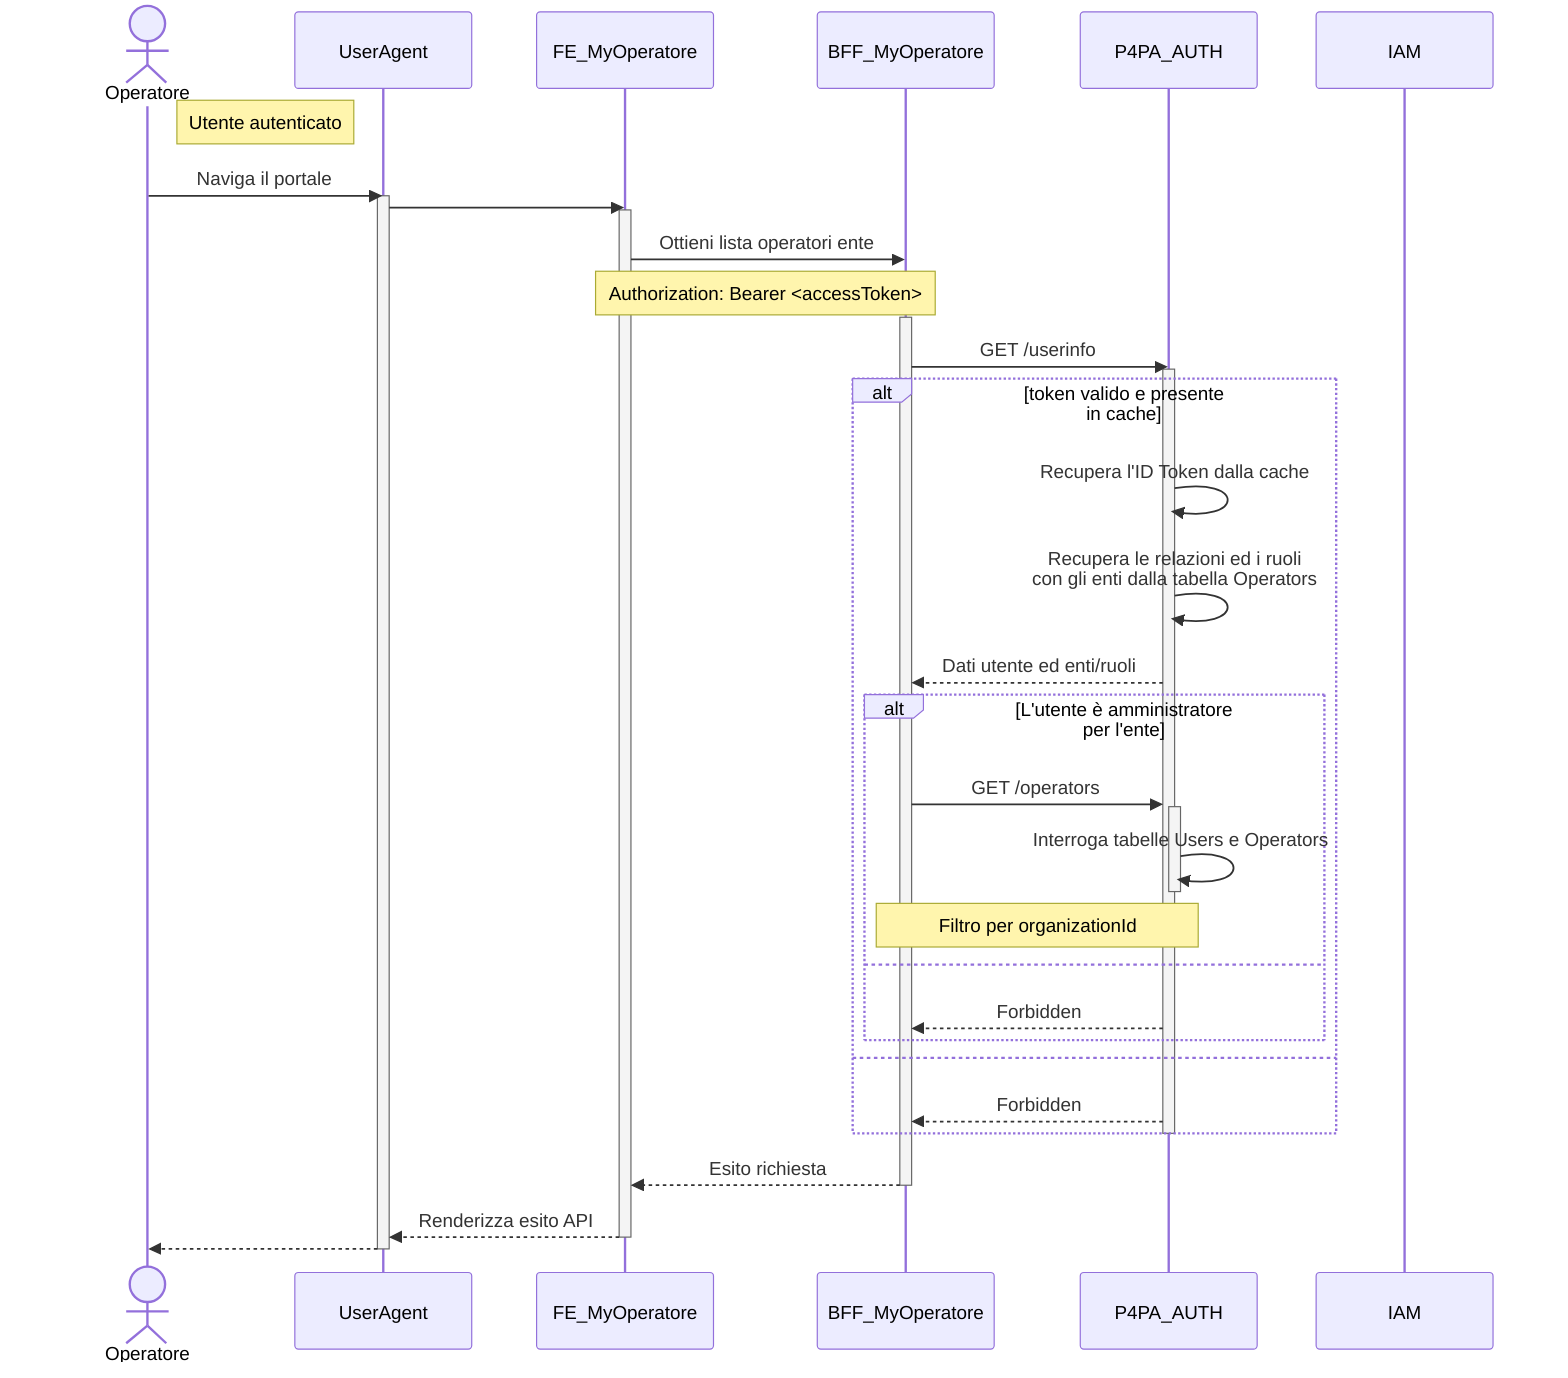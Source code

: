 sequenceDiagram
    actor Operatore
    participant UserAgent
    participant FE as FE_MyOperatore
    participant BFF as BFF_MyOperatore
    participant AUTH as P4PA_AUTH
    participant IAM

    note right of Operatore: Utente autenticato

    Operatore ->> UserAgent: Naviga il portale

    activate UserAgent
        UserAgent ->> FE: #
        activate FE
            FE ->> BFF: Ottieni lista operatori ente
            note over FE, BFF: Authorization: Bearer <accessToken>

            activate BFF
                BFF ->> AUTH: GET /userinfo
                activate AUTH
                    alt token valido e presente in cache
                        AUTH ->> AUTH: Recupera l'ID Token dalla cache
                        AUTH ->> AUTH: Recupera le relazioni ed i ruoli<BR />con gli enti dalla tabella Operators
                        AUTH -->> BFF: Dati utente ed enti/ruoli

                        alt L'utente è amministratore per l'ente
                            BFF ->> AUTH: GET /operators
                            activate AUTH
                                AUTH ->> AUTH: Interroga tabelle Users e Operators
                            deactivate AUTH
                            note over BFF, AUTH: Filtro per organizationId
                        else
                            AUTH -->> BFF: Forbidden
                        end
                    else
                        AUTH -->> BFF: Forbidden
                    end
                deactivate AUTH

                BFF -->> FE: Esito richiesta
            deactivate BFF

            FE -->> UserAgent: Renderizza esito API
        deactivate FE
        UserAgent -->> Operatore: #
    deactivate UserAgent